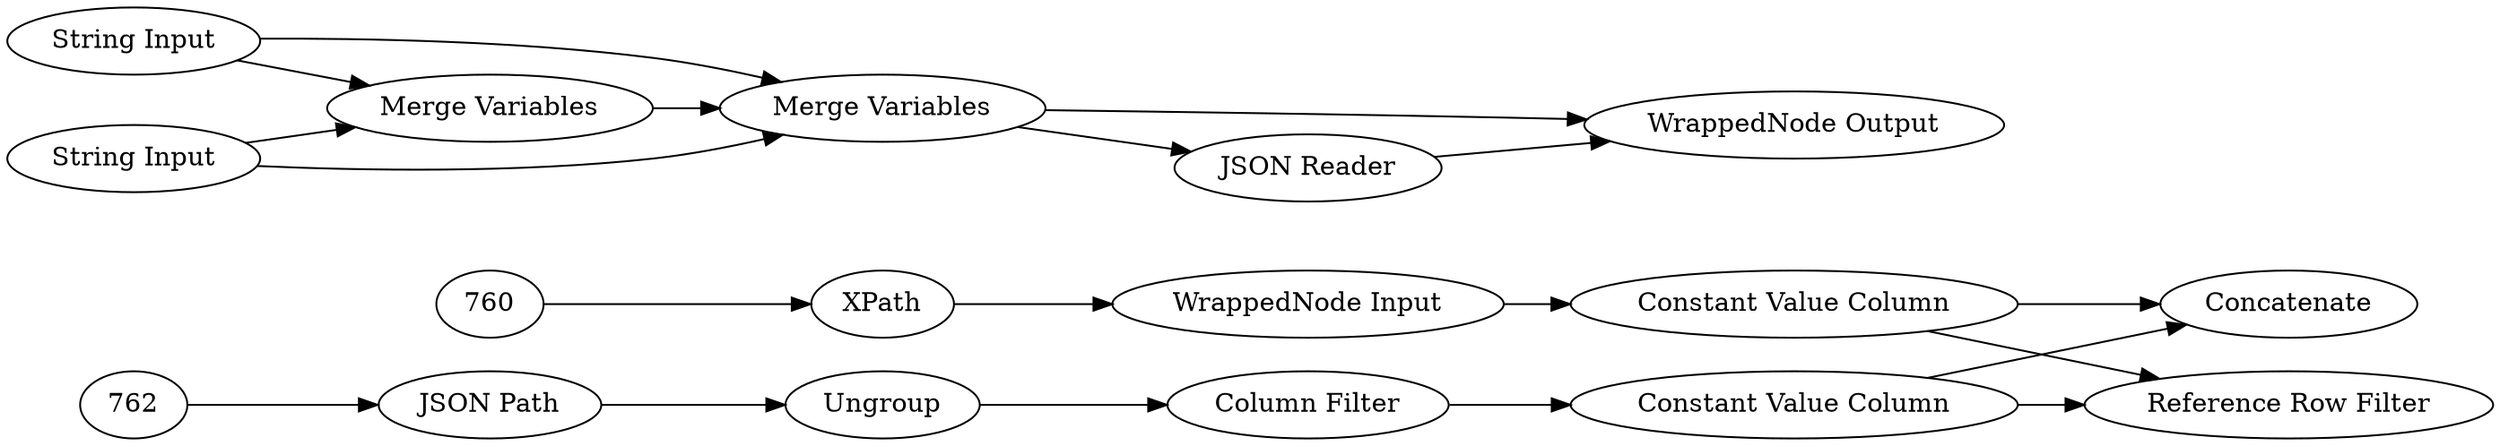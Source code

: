 digraph {
	717 [label=XPath]
	723 [label=Ungroup]
	727 [label="JSON Path"]
	748 [label="Constant Value Column"]
	749 [label="Constant Value Column"]
	750 [label=Concatenate]
	753 [label="Column Filter"]
	758 [label="Reference Row Filter"]
	730 [label="String Input"]
	753 [label="WrappedNode Input"]
	754 [label="WrappedNode Output"]
	755 [label="String Input"]
	767 [label="XML Reader"]
	768 [label="Merge Variables"]
	730 [label="String Input"]
	753 [label="WrappedNode Input"]
	754 [label="WrappedNode Output"]
	755 [label="String Input"]
	766 [label="JSON Reader"]
	767 [label="Merge Variables"]
	763 [label="Column Filter"]
	730 -> 768
	755 -> 768
	767 -> 754
	768 -> 767
	730 -> 767
	755 -> 767
	766 -> 754
	767 -> 766
	717 -> 753
	723 -> 763
	727 -> 723
	748 -> 750
	748 -> 758
	749 -> 750
	749 -> 758
	753 -> 748
	760 -> 717
	762 -> 727
	763 -> 749
	rankdir=LR
}
